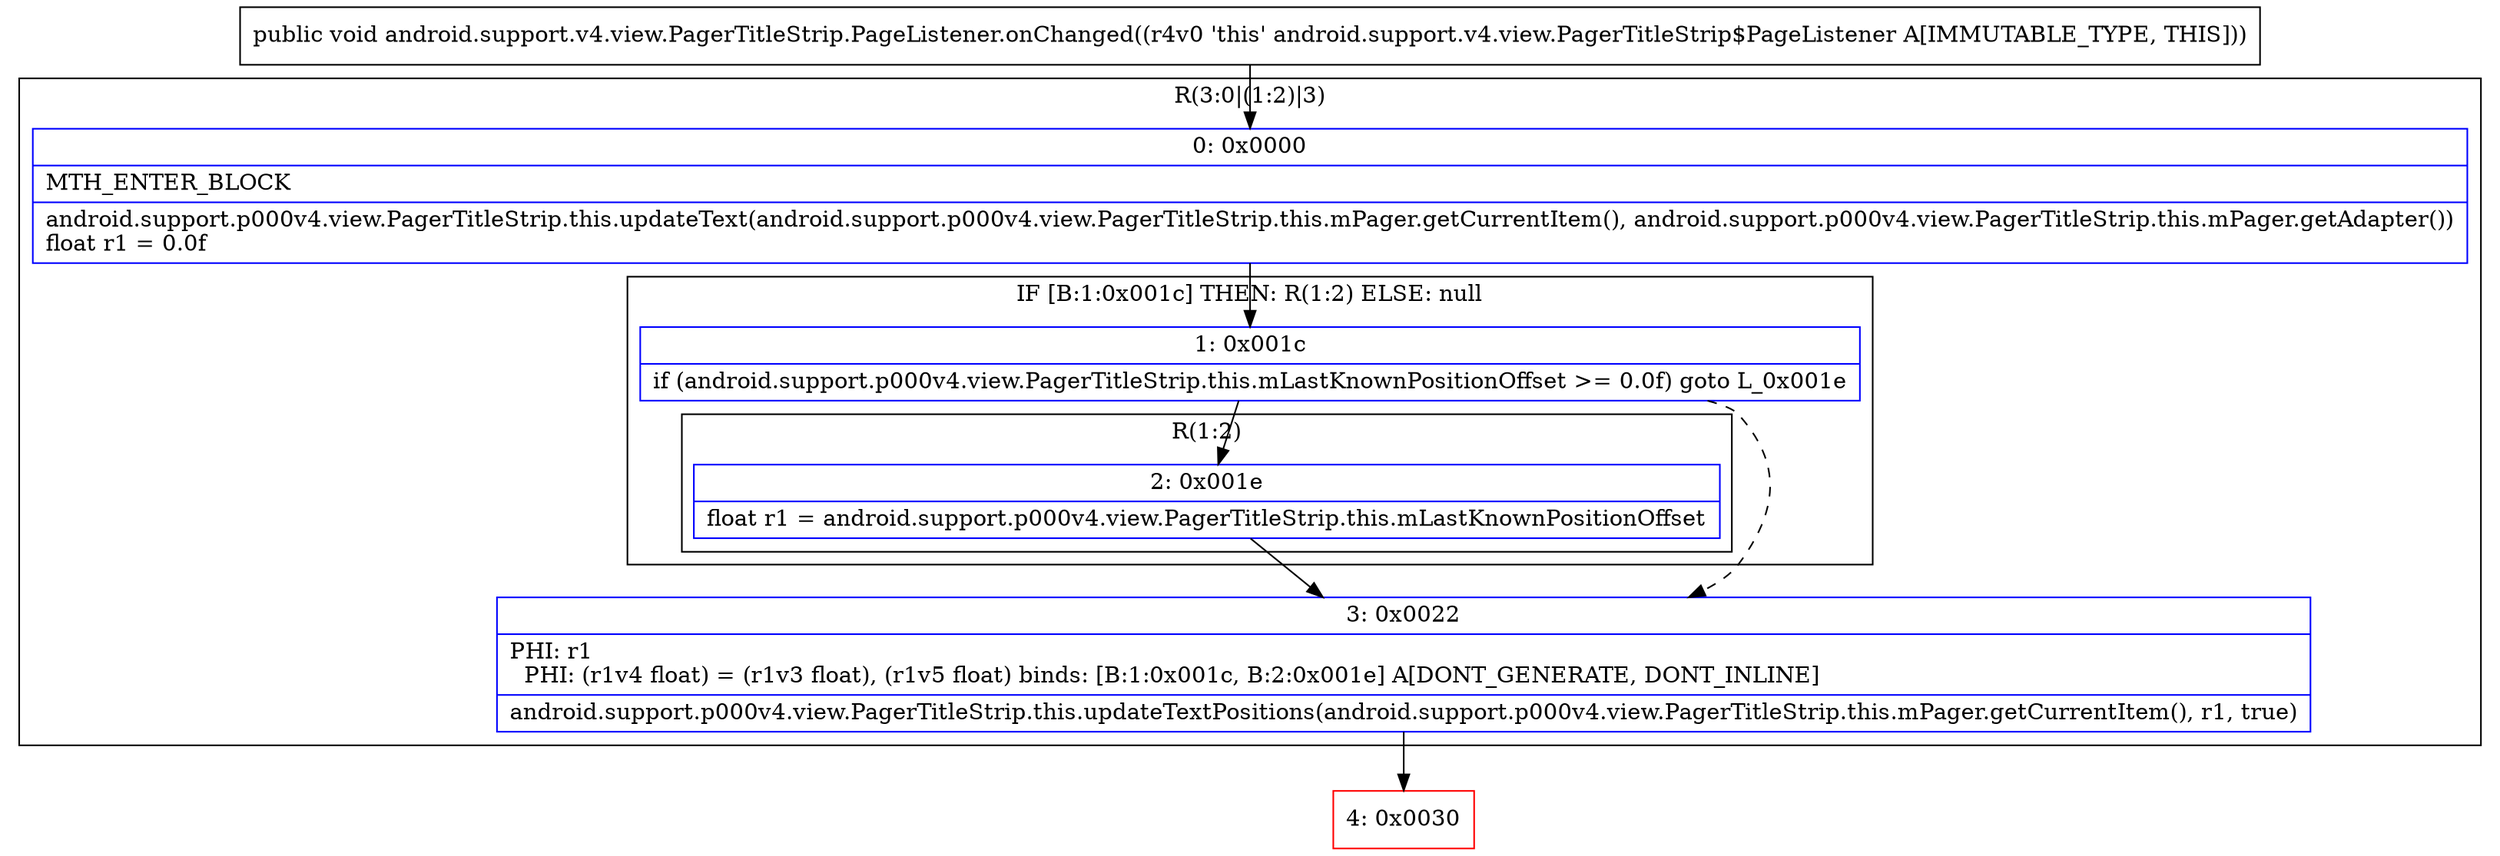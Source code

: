 digraph "CFG forandroid.support.v4.view.PagerTitleStrip.PageListener.onChanged()V" {
subgraph cluster_Region_237074899 {
label = "R(3:0|(1:2)|3)";
node [shape=record,color=blue];
Node_0 [shape=record,label="{0\:\ 0x0000|MTH_ENTER_BLOCK\l|android.support.p000v4.view.PagerTitleStrip.this.updateText(android.support.p000v4.view.PagerTitleStrip.this.mPager.getCurrentItem(), android.support.p000v4.view.PagerTitleStrip.this.mPager.getAdapter())\lfloat r1 = 0.0f\l}"];
subgraph cluster_IfRegion_1268078219 {
label = "IF [B:1:0x001c] THEN: R(1:2) ELSE: null";
node [shape=record,color=blue];
Node_1 [shape=record,label="{1\:\ 0x001c|if (android.support.p000v4.view.PagerTitleStrip.this.mLastKnownPositionOffset \>= 0.0f) goto L_0x001e\l}"];
subgraph cluster_Region_617328048 {
label = "R(1:2)";
node [shape=record,color=blue];
Node_2 [shape=record,label="{2\:\ 0x001e|float r1 = android.support.p000v4.view.PagerTitleStrip.this.mLastKnownPositionOffset\l}"];
}
}
Node_3 [shape=record,label="{3\:\ 0x0022|PHI: r1 \l  PHI: (r1v4 float) = (r1v3 float), (r1v5 float) binds: [B:1:0x001c, B:2:0x001e] A[DONT_GENERATE, DONT_INLINE]\l|android.support.p000v4.view.PagerTitleStrip.this.updateTextPositions(android.support.p000v4.view.PagerTitleStrip.this.mPager.getCurrentItem(), r1, true)\l}"];
}
Node_4 [shape=record,color=red,label="{4\:\ 0x0030}"];
MethodNode[shape=record,label="{public void android.support.v4.view.PagerTitleStrip.PageListener.onChanged((r4v0 'this' android.support.v4.view.PagerTitleStrip$PageListener A[IMMUTABLE_TYPE, THIS])) }"];
MethodNode -> Node_0;
Node_0 -> Node_1;
Node_1 -> Node_2;
Node_1 -> Node_3[style=dashed];
Node_2 -> Node_3;
Node_3 -> Node_4;
}

